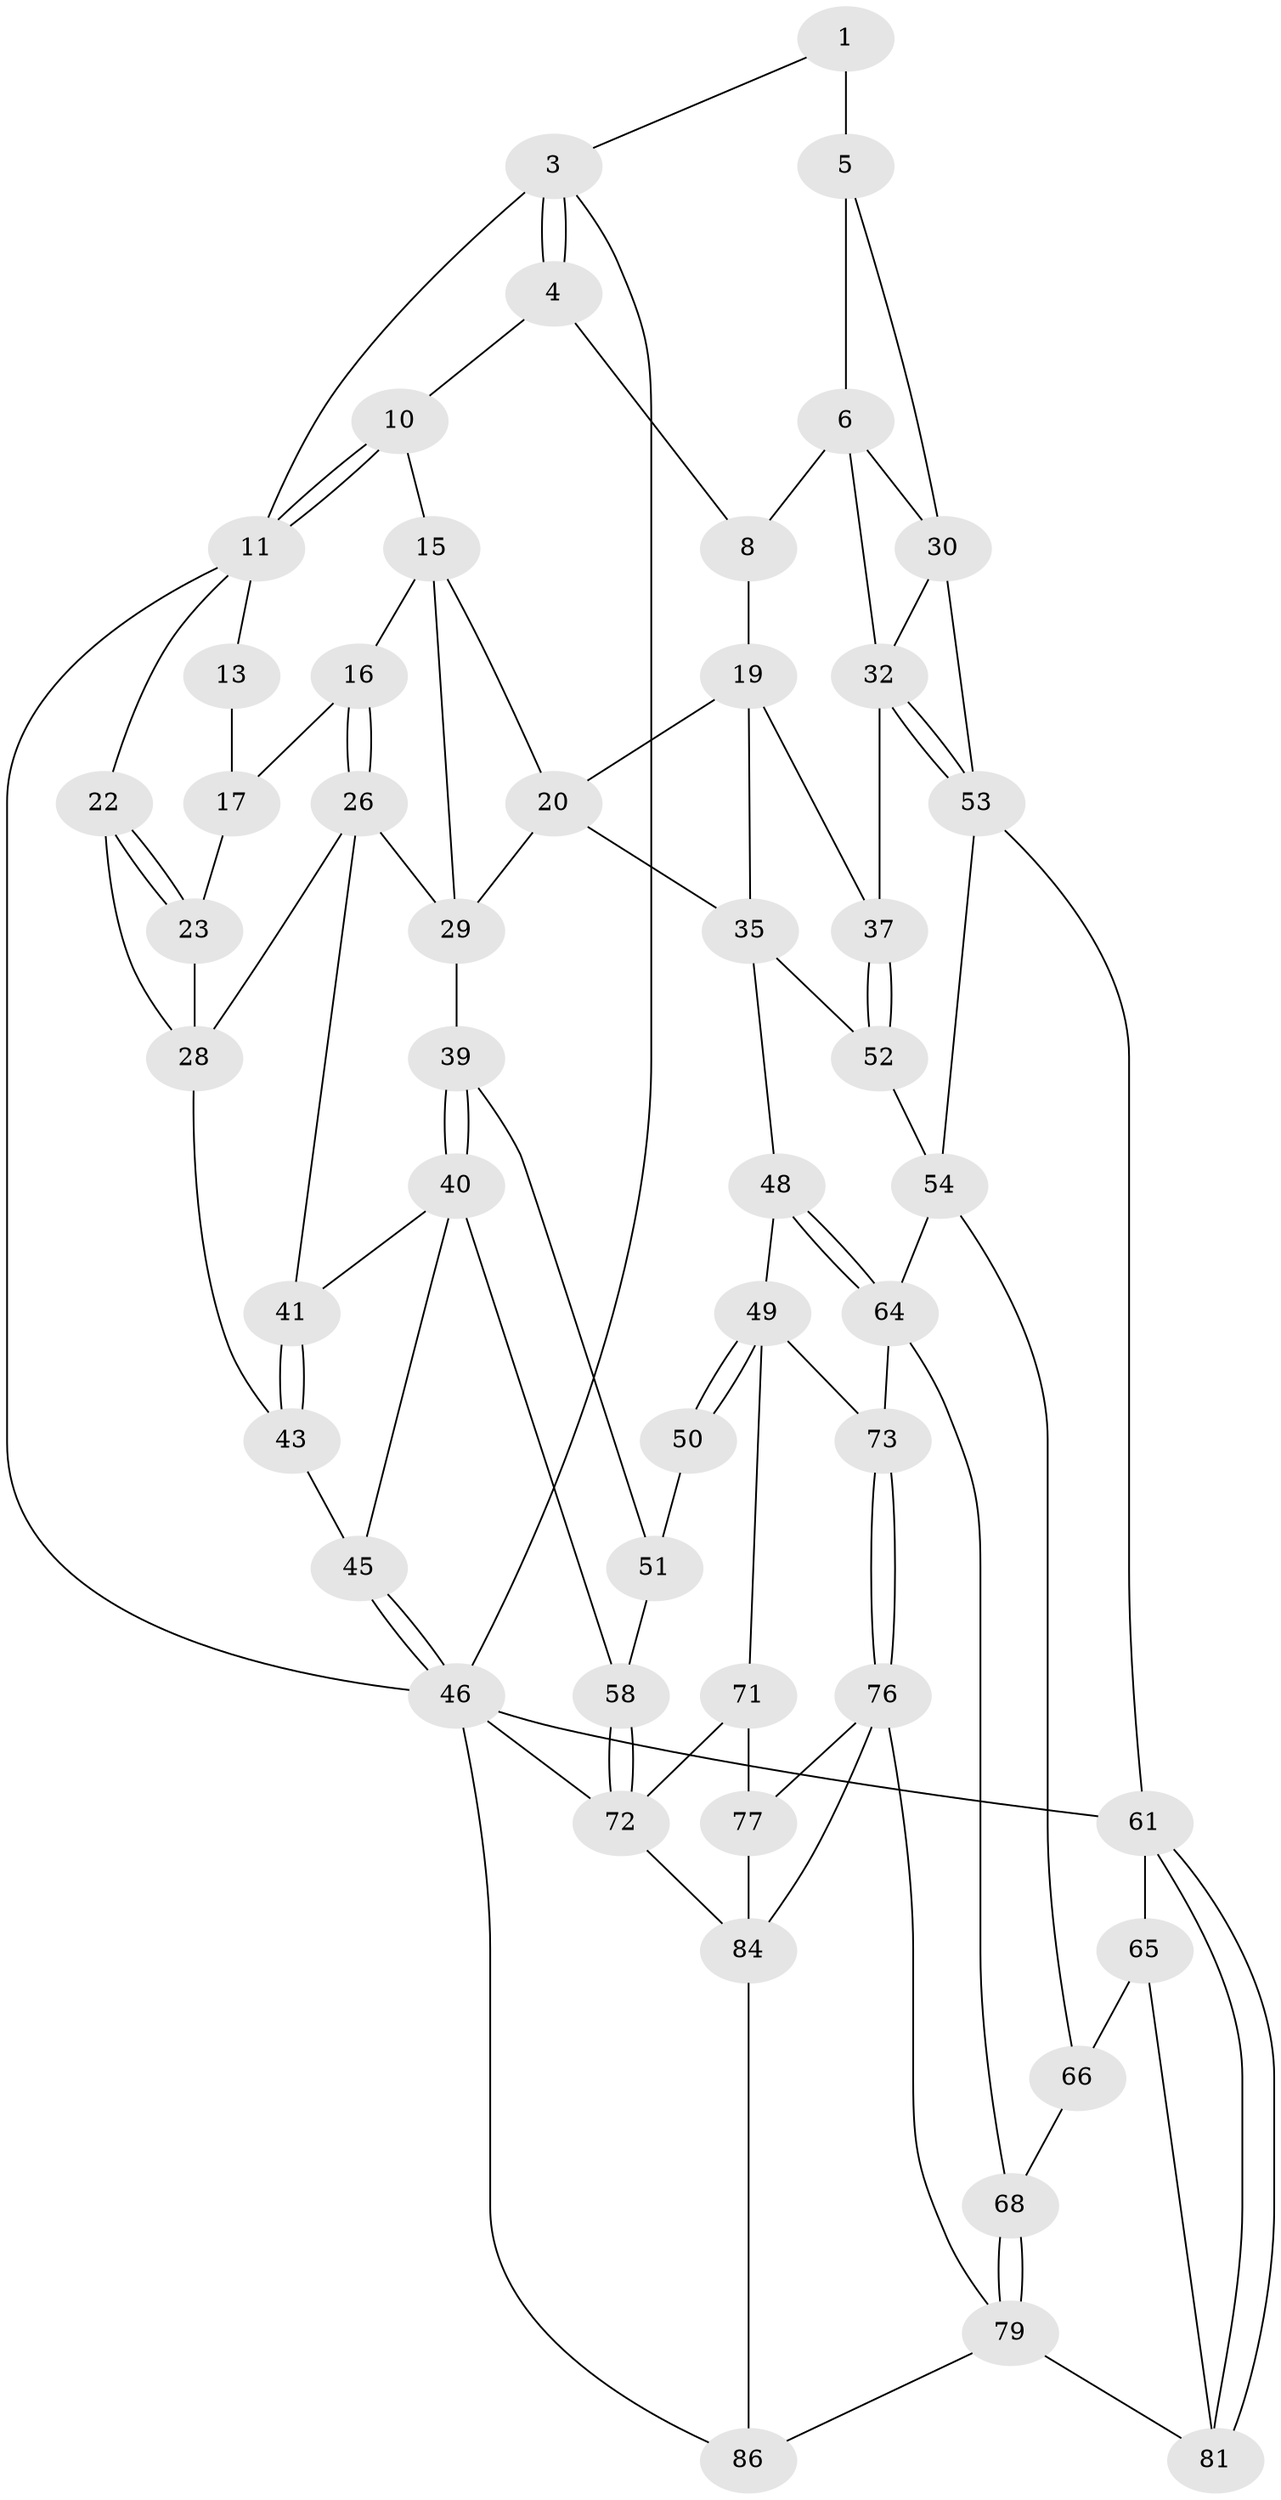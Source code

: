 // original degree distribution, {3: 0.03488372093023256, 5: 0.47674418604651164, 6: 0.2441860465116279, 4: 0.2441860465116279}
// Generated by graph-tools (version 1.1) at 2025/42/03/06/25 10:42:27]
// undirected, 51 vertices, 103 edges
graph export_dot {
graph [start="1"]
  node [color=gray90,style=filled];
  1 [pos="+0.8842292416407023+0.05430762543886874",super="+2"];
  3 [pos="+1+0"];
  4 [pos="+0.7180704162464674+0",super="+9"];
  5 [pos="+0.9361845773663237+0.13794598351181578",super="+24"];
  6 [pos="+0.8251199694675463+0.21281306276522047",super="+7"];
  8 [pos="+0.6519160887062723+0.11448046001722702"];
  10 [pos="+0.2836932941739727+0",super="+14"];
  11 [pos="+0+0",super="+12"];
  13 [pos="+0.09387335078457387+0.11203791614792605"];
  15 [pos="+0.3155621861326475+0",super="+21"];
  16 [pos="+0.1534521971318486+0.22908020182030925"];
  17 [pos="+0.15314655082855716+0.22904259676662334",super="+18"];
  19 [pos="+0.6085604097896457+0.17549611017586553",super="+34"];
  20 [pos="+0.4224253016161208+0.2423724473721223",super="+36"];
  22 [pos="+0+0.053546398715608984"];
  23 [pos="+0.03381659191403388+0.17197511398114754",super="+25"];
  26 [pos="+0.20241756239453276+0.2748239365673118",super="+27"];
  28 [pos="+0.01806016483312613+0.3292312893478697",super="+42"];
  29 [pos="+0.32081738927639286+0.25511426212383365",super="+38"];
  30 [pos="+1+0.2721669491625103",super="+31"];
  32 [pos="+0.9134792109196748+0.4039128338263214",super="+33"];
  35 [pos="+0.5176556185268806+0.3925842513401612",super="+47"];
  37 [pos="+0.7033340223667885+0.41045952117937057"];
  39 [pos="+0.3259365823158915+0.4295006603403778"];
  40 [pos="+0.28493626555985047+0.4536901838369458",super="+59"];
  41 [pos="+0.18180903255439648+0.3985848303468219"];
  43 [pos="+0.0470981074064404+0.5376576999142314",super="+44"];
  45 [pos="+0+1",super="+63"];
  46 [pos="+0+1",super="+60"];
  48 [pos="+0.5501047367285956+0.5311299126431127"];
  49 [pos="+0.5310935086353478+0.5513934296906026",super="+70"];
  50 [pos="+0.4824501278288904+0.5498683596650596"];
  51 [pos="+0.3861058329760929+0.49226908538915715",super="+57"];
  52 [pos="+0.6993108299700908+0.41624038875145536"];
  53 [pos="+0.9326646218601684+0.4169719956663251",super="+56"];
  54 [pos="+0.863772607024002+0.5337020490270457",super="+55"];
  58 [pos="+0.2876649324201513+0.658267513622063"];
  61 [pos="+1+0.8986675174624704",super="+62"];
  64 [pos="+0.7414828551565555+0.6296483084036565",super="+69"];
  65 [pos="+0.9796889629144179+0.6260223579295804",super="+74"];
  66 [pos="+0.908359100087797+0.5885967220481313",super="+67"];
  68 [pos="+0.7637515690250791+0.7378039735265829"];
  71 [pos="+0.40706296017247773+0.754105880422768",super="+78"];
  72 [pos="+0.3016378588406813+0.7005003391026832",super="+75"];
  73 [pos="+0.5144516842951111+0.6910112622410051"];
  76 [pos="+0.6144212629509382+0.8079013833575887",super="+80"];
  77 [pos="+0.5650486962601579+0.8210557389449324",super="+83"];
  79 [pos="+0.7140445375322914+0.8494472555200238",super="+82"];
  81 [pos="+1+0.8376352475341798"];
  84 [pos="+0.4279767969562615+0.9336428601382722",super="+85"];
  86 [pos="+0.7229181747410042+1"];
  1 -- 5 [weight=2];
  1 -- 3;
  3 -- 4;
  3 -- 4;
  3 -- 11;
  3 -- 46;
  4 -- 8;
  4 -- 10;
  5 -- 6;
  5 -- 30;
  6 -- 8;
  6 -- 32;
  6 -- 30;
  8 -- 19;
  10 -- 11;
  10 -- 11;
  10 -- 15;
  11 -- 46;
  11 -- 13;
  11 -- 22;
  13 -- 17;
  15 -- 16;
  15 -- 20;
  15 -- 29;
  16 -- 17;
  16 -- 26;
  16 -- 26;
  17 -- 23 [weight=2];
  19 -- 20;
  19 -- 35;
  19 -- 37;
  20 -- 35;
  20 -- 29;
  22 -- 23;
  22 -- 23;
  22 -- 28;
  23 -- 28;
  26 -- 29;
  26 -- 41;
  26 -- 28;
  28 -- 43;
  29 -- 39;
  30 -- 53;
  30 -- 32;
  32 -- 53;
  32 -- 53;
  32 -- 37;
  35 -- 48;
  35 -- 52;
  37 -- 52;
  37 -- 52;
  39 -- 40;
  39 -- 40;
  39 -- 51;
  40 -- 41;
  40 -- 58;
  40 -- 45;
  41 -- 43;
  41 -- 43;
  43 -- 45 [weight=2];
  45 -- 46;
  45 -- 46;
  46 -- 72;
  46 -- 86;
  46 -- 61;
  48 -- 49;
  48 -- 64;
  48 -- 64;
  49 -- 50;
  49 -- 50;
  49 -- 73;
  49 -- 71;
  50 -- 51 [weight=2];
  51 -- 58;
  52 -- 54;
  53 -- 54;
  53 -- 61;
  54 -- 66;
  54 -- 64;
  58 -- 72;
  58 -- 72;
  61 -- 81;
  61 -- 81;
  61 -- 65;
  64 -- 73;
  64 -- 68;
  65 -- 66 [weight=2];
  65 -- 81;
  66 -- 68;
  68 -- 79;
  68 -- 79;
  71 -- 72;
  71 -- 77 [weight=2];
  72 -- 84;
  73 -- 76;
  73 -- 76;
  76 -- 77;
  76 -- 84;
  76 -- 79;
  77 -- 84;
  79 -- 81;
  79 -- 86;
  84 -- 86;
}
